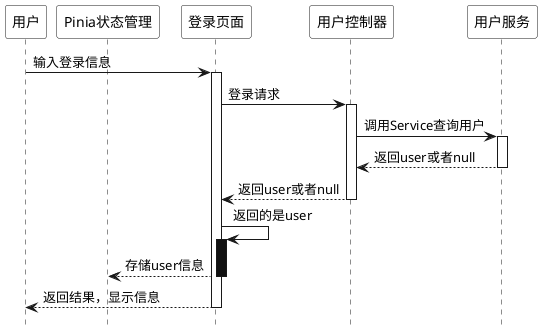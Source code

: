 @startuml login

hide footbox
skinparam sequence {
  ParticipantBackgroundColor #ffffff
  ParticipantFontColor #000000
}

participant 用户 order 0
participant Pinia状态管理 order 1
participant 登录页面 order 2
participant 用户控制器 order 3
participant 用户服务 order 4


用户 -> 登录页面: 输入登录信息
activate 登录页面

登录页面 -> 用户控制器: 登录请求
activate 用户控制器

用户控制器 -> 用户服务: 调用Service查询用户
activate 用户服务
用户服务 --> 用户控制器: 返回user或者null
deactivate 用户服务

用户控制器 --> 登录页面: 返回user或者null
deactivate 用户控制器

登录页面 -> 登录页面: 返回的是user

activate 登录页面 #1
登录页面 --> Pinia状态管理: 存储user信息
deactivate 登录页面 #1

登录页面 --> 用户: 返回结果，显示信息
deactivate 登录页面
@enduml